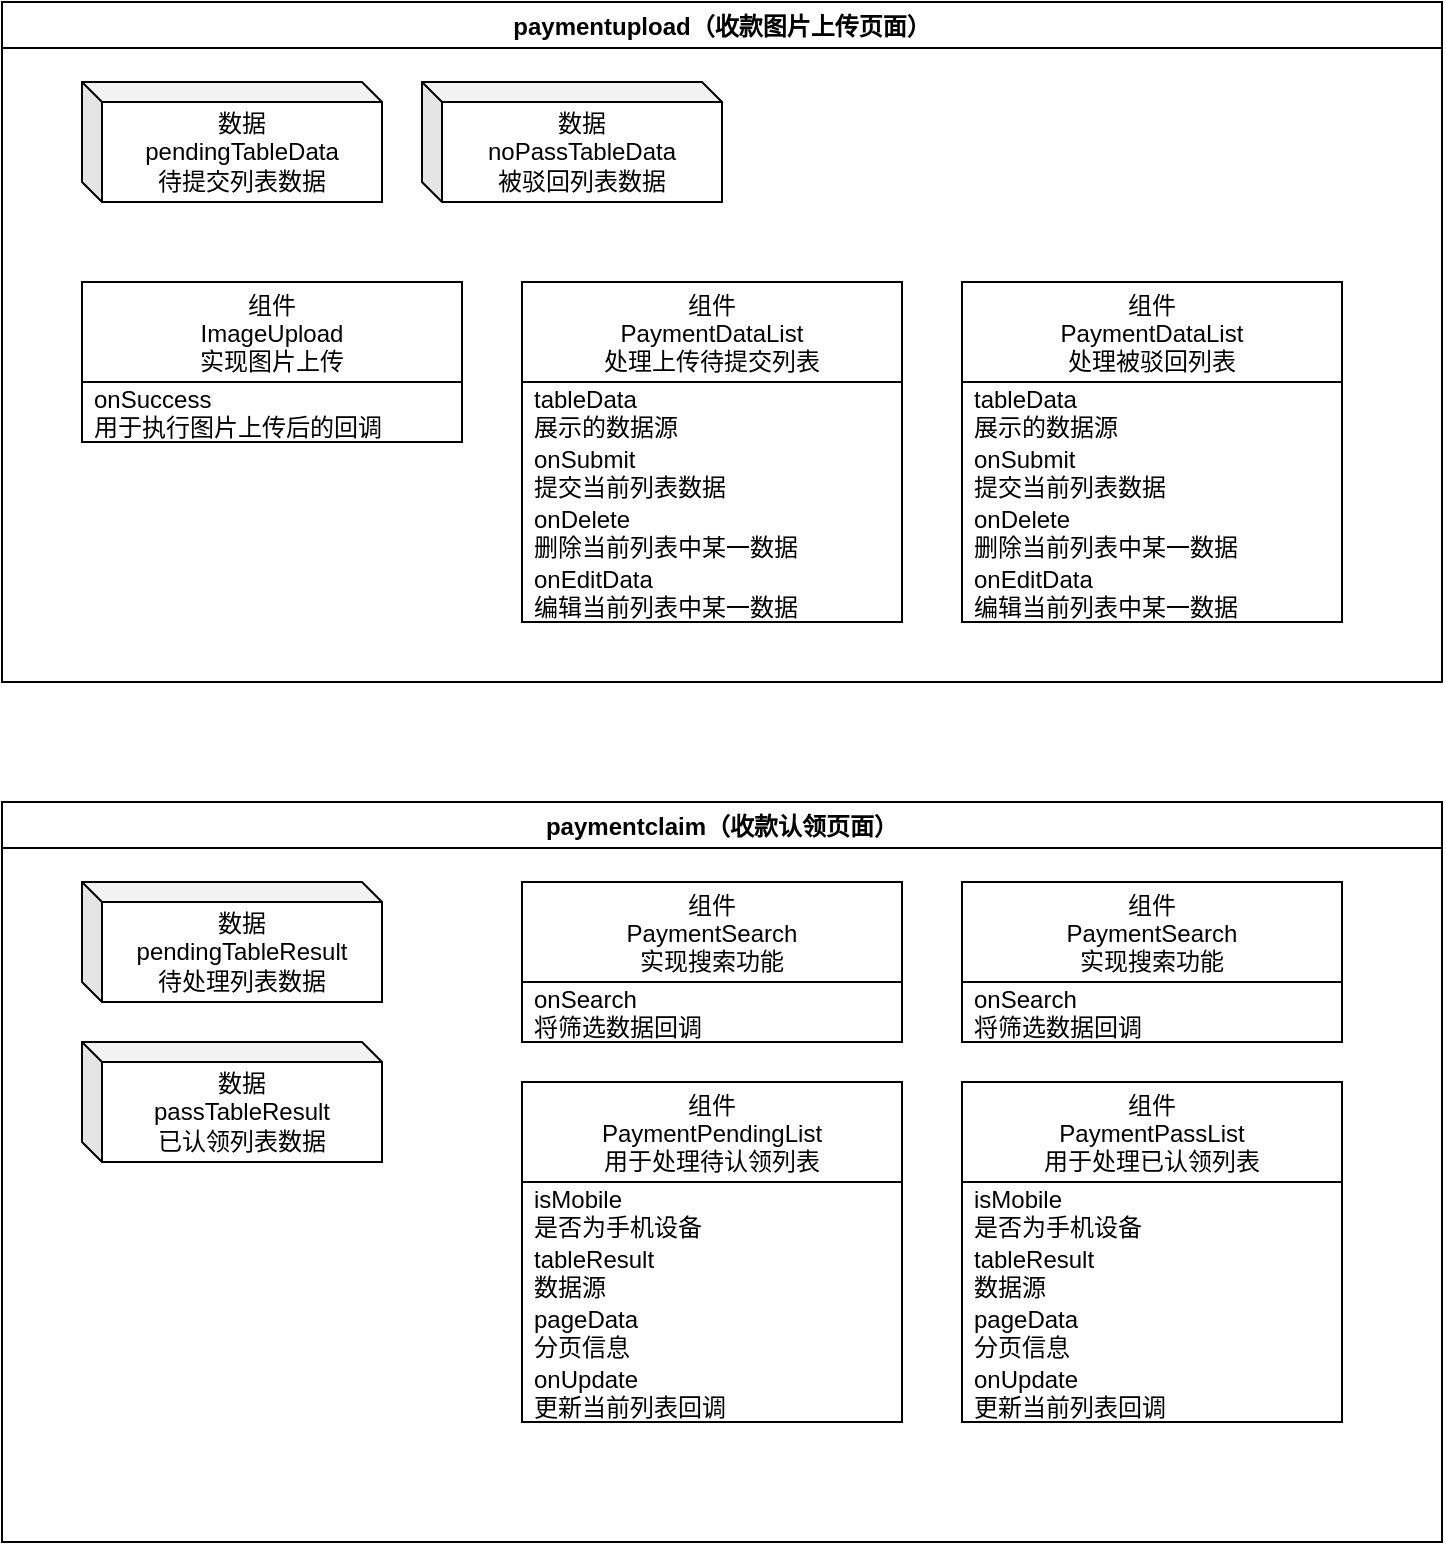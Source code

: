 <mxfile version="18.0.5" type="github">
  <diagram id="prtHgNgQTEPvFCAcTncT" name="Page-1">
    <mxGraphModel dx="1038" dy="539" grid="1" gridSize="10" guides="1" tooltips="1" connect="1" arrows="1" fold="1" page="1" pageScale="1" pageWidth="827" pageHeight="1169" math="0" shadow="0">
      <root>
        <mxCell id="0" />
        <mxCell id="1" parent="0" />
        <mxCell id="ncPMUlyyr94SvJH-5i3p-1" value="paymentupload（收款图片上传页面）" style="swimlane;" vertex="1" parent="1">
          <mxGeometry x="40" y="40" width="720" height="340" as="geometry" />
        </mxCell>
        <mxCell id="ncPMUlyyr94SvJH-5i3p-6" value="组件&#xa;ImageUpload&#xa;实现图片上传" style="swimlane;fontStyle=0;childLayout=stackLayout;horizontal=1;startSize=50;horizontalStack=0;resizeParent=1;resizeParentMax=0;resizeLast=0;collapsible=1;marginBottom=0;" vertex="1" parent="ncPMUlyyr94SvJH-5i3p-1">
          <mxGeometry x="40" y="140" width="190" height="80" as="geometry" />
        </mxCell>
        <mxCell id="ncPMUlyyr94SvJH-5i3p-7" value="onSuccess&#xa;用于执行图片上传后的回调" style="text;strokeColor=none;fillColor=none;align=left;verticalAlign=middle;spacingLeft=4;spacingRight=4;overflow=hidden;points=[[0,0.5],[1,0.5]];portConstraint=eastwest;rotatable=0;" vertex="1" parent="ncPMUlyyr94SvJH-5i3p-6">
          <mxGeometry y="50" width="190" height="30" as="geometry" />
        </mxCell>
        <mxCell id="ncPMUlyyr94SvJH-5i3p-10" value="组件&#xa;PaymentDataList&#xa;处理上传待提交列表" style="swimlane;fontStyle=0;childLayout=stackLayout;horizontal=1;startSize=50;horizontalStack=0;resizeParent=1;resizeParentMax=0;resizeLast=0;collapsible=1;marginBottom=0;" vertex="1" parent="ncPMUlyyr94SvJH-5i3p-1">
          <mxGeometry x="260" y="140" width="190" height="170" as="geometry" />
        </mxCell>
        <mxCell id="ncPMUlyyr94SvJH-5i3p-11" value="tableData&#xa;展示的数据源" style="text;strokeColor=none;fillColor=none;align=left;verticalAlign=middle;spacingLeft=4;spacingRight=4;overflow=hidden;points=[[0,0.5],[1,0.5]];portConstraint=eastwest;rotatable=0;" vertex="1" parent="ncPMUlyyr94SvJH-5i3p-10">
          <mxGeometry y="50" width="190" height="30" as="geometry" />
        </mxCell>
        <mxCell id="ncPMUlyyr94SvJH-5i3p-12" value="onSubmit&#xa;提交当前列表数据" style="text;strokeColor=none;fillColor=none;align=left;verticalAlign=middle;spacingLeft=4;spacingRight=4;overflow=hidden;points=[[0,0.5],[1,0.5]];portConstraint=eastwest;rotatable=0;" vertex="1" parent="ncPMUlyyr94SvJH-5i3p-10">
          <mxGeometry y="80" width="190" height="30" as="geometry" />
        </mxCell>
        <mxCell id="ncPMUlyyr94SvJH-5i3p-13" value="onDelete&#xa;删除当前列表中某一数据" style="text;strokeColor=none;fillColor=none;align=left;verticalAlign=middle;spacingLeft=4;spacingRight=4;overflow=hidden;points=[[0,0.5],[1,0.5]];portConstraint=eastwest;rotatable=0;" vertex="1" parent="ncPMUlyyr94SvJH-5i3p-10">
          <mxGeometry y="110" width="190" height="30" as="geometry" />
        </mxCell>
        <mxCell id="ncPMUlyyr94SvJH-5i3p-14" value="onEditData&#xa;编辑当前列表中某一数据" style="text;strokeColor=none;fillColor=none;align=left;verticalAlign=middle;spacingLeft=4;spacingRight=4;overflow=hidden;points=[[0,0.5],[1,0.5]];portConstraint=eastwest;rotatable=0;" vertex="1" parent="ncPMUlyyr94SvJH-5i3p-10">
          <mxGeometry y="140" width="190" height="30" as="geometry" />
        </mxCell>
        <mxCell id="ncPMUlyyr94SvJH-5i3p-15" value="组件&#xa;PaymentDataList&#xa;处理被驳回列表" style="swimlane;fontStyle=0;childLayout=stackLayout;horizontal=1;startSize=50;horizontalStack=0;resizeParent=1;resizeParentMax=0;resizeLast=0;collapsible=1;marginBottom=0;" vertex="1" parent="ncPMUlyyr94SvJH-5i3p-1">
          <mxGeometry x="480" y="140" width="190" height="170" as="geometry" />
        </mxCell>
        <mxCell id="ncPMUlyyr94SvJH-5i3p-16" value="tableData&#xa;展示的数据源" style="text;strokeColor=none;fillColor=none;align=left;verticalAlign=middle;spacingLeft=4;spacingRight=4;overflow=hidden;points=[[0,0.5],[1,0.5]];portConstraint=eastwest;rotatable=0;" vertex="1" parent="ncPMUlyyr94SvJH-5i3p-15">
          <mxGeometry y="50" width="190" height="30" as="geometry" />
        </mxCell>
        <mxCell id="ncPMUlyyr94SvJH-5i3p-17" value="onSubmit&#xa;提交当前列表数据" style="text;strokeColor=none;fillColor=none;align=left;verticalAlign=middle;spacingLeft=4;spacingRight=4;overflow=hidden;points=[[0,0.5],[1,0.5]];portConstraint=eastwest;rotatable=0;" vertex="1" parent="ncPMUlyyr94SvJH-5i3p-15">
          <mxGeometry y="80" width="190" height="30" as="geometry" />
        </mxCell>
        <mxCell id="ncPMUlyyr94SvJH-5i3p-18" value="onDelete&#xa;删除当前列表中某一数据" style="text;strokeColor=none;fillColor=none;align=left;verticalAlign=middle;spacingLeft=4;spacingRight=4;overflow=hidden;points=[[0,0.5],[1,0.5]];portConstraint=eastwest;rotatable=0;" vertex="1" parent="ncPMUlyyr94SvJH-5i3p-15">
          <mxGeometry y="110" width="190" height="30" as="geometry" />
        </mxCell>
        <mxCell id="ncPMUlyyr94SvJH-5i3p-19" value="onEditData&#xa;编辑当前列表中某一数据" style="text;strokeColor=none;fillColor=none;align=left;verticalAlign=middle;spacingLeft=4;spacingRight=4;overflow=hidden;points=[[0,0.5],[1,0.5]];portConstraint=eastwest;rotatable=0;" vertex="1" parent="ncPMUlyyr94SvJH-5i3p-15">
          <mxGeometry y="140" width="190" height="30" as="geometry" />
        </mxCell>
        <mxCell id="ncPMUlyyr94SvJH-5i3p-20" value="数据&lt;br&gt;pendingTableData&lt;br&gt;待提交列表数据" style="shape=cube;whiteSpace=wrap;html=1;boundedLbl=1;backgroundOutline=1;darkOpacity=0.05;darkOpacity2=0.1;fillColor=default;size=10;" vertex="1" parent="ncPMUlyyr94SvJH-5i3p-1">
          <mxGeometry x="40" y="40" width="150" height="60" as="geometry" />
        </mxCell>
        <mxCell id="ncPMUlyyr94SvJH-5i3p-21" value="数据&lt;br&gt;noPassTableData&lt;br&gt;被驳回列表数据" style="shape=cube;whiteSpace=wrap;html=1;boundedLbl=1;backgroundOutline=1;darkOpacity=0.05;darkOpacity2=0.1;size=10;" vertex="1" parent="ncPMUlyyr94SvJH-5i3p-1">
          <mxGeometry x="210" y="40" width="150" height="60" as="geometry" />
        </mxCell>
        <mxCell id="ncPMUlyyr94SvJH-5i3p-22" value="paymentclaim（收款认领页面）" style="swimlane;" vertex="1" parent="1">
          <mxGeometry x="40" y="440" width="720" height="370" as="geometry" />
        </mxCell>
        <mxCell id="ncPMUlyyr94SvJH-5i3p-23" value="组件&#xa;PaymentSearch&#xa;实现搜索功能" style="swimlane;fontStyle=0;childLayout=stackLayout;horizontal=1;startSize=50;horizontalStack=0;resizeParent=1;resizeParentMax=0;resizeLast=0;collapsible=1;marginBottom=0;" vertex="1" parent="ncPMUlyyr94SvJH-5i3p-22">
          <mxGeometry x="260" y="40" width="190" height="80" as="geometry" />
        </mxCell>
        <mxCell id="ncPMUlyyr94SvJH-5i3p-24" value="onSearch&#xa;将筛选数据回调" style="text;strokeColor=none;fillColor=none;align=left;verticalAlign=middle;spacingLeft=4;spacingRight=4;overflow=hidden;points=[[0,0.5],[1,0.5]];portConstraint=eastwest;rotatable=0;" vertex="1" parent="ncPMUlyyr94SvJH-5i3p-23">
          <mxGeometry y="50" width="190" height="30" as="geometry" />
        </mxCell>
        <mxCell id="ncPMUlyyr94SvJH-5i3p-25" value="组件&#xa;PaymentPendingList&#xa;用于处理待认领列表" style="swimlane;fontStyle=0;childLayout=stackLayout;horizontal=1;startSize=50;horizontalStack=0;resizeParent=1;resizeParentMax=0;resizeLast=0;collapsible=1;marginBottom=0;" vertex="1" parent="ncPMUlyyr94SvJH-5i3p-22">
          <mxGeometry x="260" y="140" width="190" height="170" as="geometry" />
        </mxCell>
        <mxCell id="ncPMUlyyr94SvJH-5i3p-26" value="isMobile&#xa;是否为手机设备" style="text;strokeColor=none;fillColor=none;align=left;verticalAlign=middle;spacingLeft=4;spacingRight=4;overflow=hidden;points=[[0,0.5],[1,0.5]];portConstraint=eastwest;rotatable=0;" vertex="1" parent="ncPMUlyyr94SvJH-5i3p-25">
          <mxGeometry y="50" width="190" height="30" as="geometry" />
        </mxCell>
        <mxCell id="ncPMUlyyr94SvJH-5i3p-27" value="tableResult&#xa;数据源" style="text;strokeColor=none;fillColor=none;align=left;verticalAlign=middle;spacingLeft=4;spacingRight=4;overflow=hidden;points=[[0,0.5],[1,0.5]];portConstraint=eastwest;rotatable=0;" vertex="1" parent="ncPMUlyyr94SvJH-5i3p-25">
          <mxGeometry y="80" width="190" height="30" as="geometry" />
        </mxCell>
        <mxCell id="ncPMUlyyr94SvJH-5i3p-28" value="pageData&#xa;分页信息" style="text;strokeColor=none;fillColor=none;align=left;verticalAlign=middle;spacingLeft=4;spacingRight=4;overflow=hidden;points=[[0,0.5],[1,0.5]];portConstraint=eastwest;rotatable=0;" vertex="1" parent="ncPMUlyyr94SvJH-5i3p-25">
          <mxGeometry y="110" width="190" height="30" as="geometry" />
        </mxCell>
        <mxCell id="ncPMUlyyr94SvJH-5i3p-29" value="onUpdate&#xa;更新当前列表回调" style="text;strokeColor=none;fillColor=none;align=left;verticalAlign=middle;spacingLeft=4;spacingRight=4;overflow=hidden;points=[[0,0.5],[1,0.5]];portConstraint=eastwest;rotatable=0;" vertex="1" parent="ncPMUlyyr94SvJH-5i3p-25">
          <mxGeometry y="140" width="190" height="30" as="geometry" />
        </mxCell>
        <mxCell id="ncPMUlyyr94SvJH-5i3p-30" value="组件&#xa;PaymentPassList&#xa;用于处理已认领列表" style="swimlane;fontStyle=0;childLayout=stackLayout;horizontal=1;startSize=50;horizontalStack=0;resizeParent=1;resizeParentMax=0;resizeLast=0;collapsible=1;marginBottom=0;" vertex="1" parent="ncPMUlyyr94SvJH-5i3p-22">
          <mxGeometry x="480" y="140" width="190" height="170" as="geometry" />
        </mxCell>
        <mxCell id="ncPMUlyyr94SvJH-5i3p-31" value="isMobile&#xa;是否为手机设备" style="text;strokeColor=none;fillColor=none;align=left;verticalAlign=middle;spacingLeft=4;spacingRight=4;overflow=hidden;points=[[0,0.5],[1,0.5]];portConstraint=eastwest;rotatable=0;" vertex="1" parent="ncPMUlyyr94SvJH-5i3p-30">
          <mxGeometry y="50" width="190" height="30" as="geometry" />
        </mxCell>
        <mxCell id="ncPMUlyyr94SvJH-5i3p-32" value="tableResult&#xa;数据源" style="text;strokeColor=none;fillColor=none;align=left;verticalAlign=middle;spacingLeft=4;spacingRight=4;overflow=hidden;points=[[0,0.5],[1,0.5]];portConstraint=eastwest;rotatable=0;" vertex="1" parent="ncPMUlyyr94SvJH-5i3p-30">
          <mxGeometry y="80" width="190" height="30" as="geometry" />
        </mxCell>
        <mxCell id="ncPMUlyyr94SvJH-5i3p-33" value="pageData&#xa;分页信息" style="text;strokeColor=none;fillColor=none;align=left;verticalAlign=middle;spacingLeft=4;spacingRight=4;overflow=hidden;points=[[0,0.5],[1,0.5]];portConstraint=eastwest;rotatable=0;" vertex="1" parent="ncPMUlyyr94SvJH-5i3p-30">
          <mxGeometry y="110" width="190" height="30" as="geometry" />
        </mxCell>
        <mxCell id="ncPMUlyyr94SvJH-5i3p-34" value="onUpdate&#xa;更新当前列表回调" style="text;strokeColor=none;fillColor=none;align=left;verticalAlign=middle;spacingLeft=4;spacingRight=4;overflow=hidden;points=[[0,0.5],[1,0.5]];portConstraint=eastwest;rotatable=0;" vertex="1" parent="ncPMUlyyr94SvJH-5i3p-30">
          <mxGeometry y="140" width="190" height="30" as="geometry" />
        </mxCell>
        <mxCell id="ncPMUlyyr94SvJH-5i3p-35" value="数据&lt;br&gt;pendingTableResult&lt;br&gt;待处理列表数据" style="shape=cube;whiteSpace=wrap;html=1;boundedLbl=1;backgroundOutline=1;darkOpacity=0.05;darkOpacity2=0.1;fillColor=default;size=10;" vertex="1" parent="ncPMUlyyr94SvJH-5i3p-22">
          <mxGeometry x="40" y="40" width="150" height="60" as="geometry" />
        </mxCell>
        <mxCell id="ncPMUlyyr94SvJH-5i3p-37" value="组件&#xa;PaymentSearch&#xa;实现搜索功能" style="swimlane;fontStyle=0;childLayout=stackLayout;horizontal=1;startSize=50;horizontalStack=0;resizeParent=1;resizeParentMax=0;resizeLast=0;collapsible=1;marginBottom=0;" vertex="1" parent="ncPMUlyyr94SvJH-5i3p-22">
          <mxGeometry x="480" y="40" width="190" height="80" as="geometry" />
        </mxCell>
        <mxCell id="ncPMUlyyr94SvJH-5i3p-38" value="onSearch&#xa;将筛选数据回调" style="text;strokeColor=none;fillColor=none;align=left;verticalAlign=middle;spacingLeft=4;spacingRight=4;overflow=hidden;points=[[0,0.5],[1,0.5]];portConstraint=eastwest;rotatable=0;" vertex="1" parent="ncPMUlyyr94SvJH-5i3p-37">
          <mxGeometry y="50" width="190" height="30" as="geometry" />
        </mxCell>
        <mxCell id="ncPMUlyyr94SvJH-5i3p-39" value="数据&lt;br&gt;passTableResult&lt;br&gt;已认领列表数据" style="shape=cube;whiteSpace=wrap;html=1;boundedLbl=1;backgroundOutline=1;darkOpacity=0.05;darkOpacity2=0.1;fillColor=default;size=10;" vertex="1" parent="ncPMUlyyr94SvJH-5i3p-22">
          <mxGeometry x="40" y="120" width="150" height="60" as="geometry" />
        </mxCell>
      </root>
    </mxGraphModel>
  </diagram>
</mxfile>

